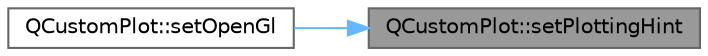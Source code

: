 digraph "QCustomPlot::setPlottingHint"
{
 // LATEX_PDF_SIZE
  bgcolor="transparent";
  edge [fontname=Helvetica,fontsize=10,labelfontname=Helvetica,labelfontsize=10];
  node [fontname=Helvetica,fontsize=10,shape=box,height=0.2,width=0.4];
  rankdir="RL";
  Node1 [label="QCustomPlot::setPlottingHint",height=0.2,width=0.4,color="gray40", fillcolor="grey60", style="filled", fontcolor="black",tooltip=" "];
  Node1 -> Node2 [dir="back",color="steelblue1",style="solid"];
  Node2 [label="QCustomPlot::setOpenGl",height=0.2,width=0.4,color="grey40", fillcolor="white", style="filled",URL="$class_q_custom_plot.html#a7db1adc09016329f3aef7c60da935789",tooltip=" "];
}
